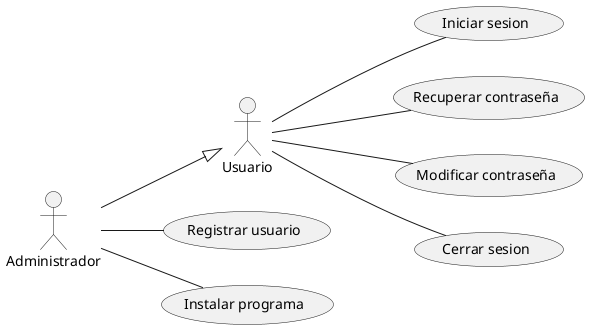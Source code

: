 @startuml

left to right direction

:Usuario: -- (Iniciar sesion)
:Usuario: -- (Recuperar contraseña)
:Usuario: -- (Modificar contraseña)
:Usuario: -- (Cerrar sesion)
:Administrador: -- (Registrar usuario)
:Administrador: -- (Instalar programa)
:Usuario: <|-up- :Administrador:

@enduml